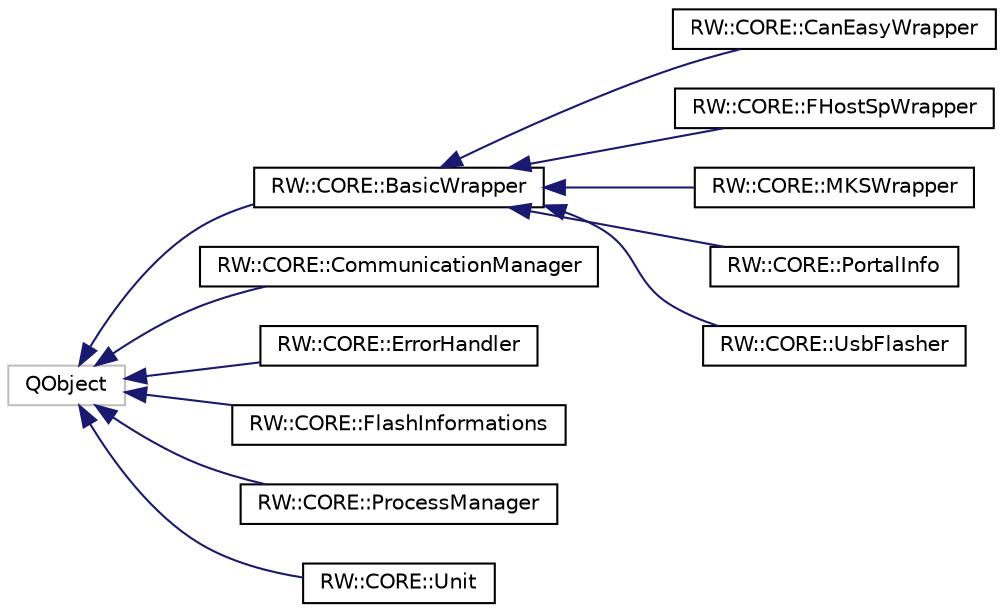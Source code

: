 digraph "Graphical Class Hierarchy"
{
  edge [fontname="Helvetica",fontsize="10",labelfontname="Helvetica",labelfontsize="10"];
  node [fontname="Helvetica",fontsize="10",shape=record];
  rankdir="LR";
  Node17 [label="QObject",height=0.2,width=0.4,color="grey75", fillcolor="white", style="filled"];
  Node17 -> Node0 [dir="back",color="midnightblue",fontsize="10",style="solid",fontname="Helvetica"];
  Node0 [label="RW::CORE::BasicWrapper",height=0.2,width=0.4,color="black", fillcolor="white", style="filled",URL="$class_r_w_1_1_c_o_r_e_1_1_basic_wrapper.html"];
  Node0 -> Node1 [dir="back",color="midnightblue",fontsize="10",style="solid",fontname="Helvetica"];
  Node1 [label="RW::CORE::CanEasyWrapper",height=0.2,width=0.4,color="black", fillcolor="white", style="filled",URL="$class_r_w_1_1_c_o_r_e_1_1_can_easy_wrapper.html"];
  Node0 -> Node2 [dir="back",color="midnightblue",fontsize="10",style="solid",fontname="Helvetica"];
  Node2 [label="RW::CORE::FHostSpWrapper",height=0.2,width=0.4,color="black", fillcolor="white", style="filled",URL="$class_r_w_1_1_c_o_r_e_1_1_f_host_sp_wrapper.html"];
  Node0 -> Node3 [dir="back",color="midnightblue",fontsize="10",style="solid",fontname="Helvetica"];
  Node3 [label="RW::CORE::MKSWrapper",height=0.2,width=0.4,color="black", fillcolor="white", style="filled",URL="$class_r_w_1_1_c_o_r_e_1_1_m_k_s_wrapper.html"];
  Node0 -> Node4 [dir="back",color="midnightblue",fontsize="10",style="solid",fontname="Helvetica"];
  Node4 [label="RW::CORE::PortalInfo",height=0.2,width=0.4,color="black", fillcolor="white", style="filled",URL="$class_r_w_1_1_c_o_r_e_1_1_portal_info.html"];
  Node0 -> Node5 [dir="back",color="midnightblue",fontsize="10",style="solid",fontname="Helvetica"];
  Node5 [label="RW::CORE::UsbFlasher",height=0.2,width=0.4,color="black", fillcolor="white", style="filled",URL="$class_r_w_1_1_c_o_r_e_1_1_usb_flasher.html"];
  Node17 -> Node24 [dir="back",color="midnightblue",fontsize="10",style="solid",fontname="Helvetica"];
  Node24 [label="RW::CORE::CommunicationManager",height=0.2,width=0.4,color="black", fillcolor="white", style="filled",URL="$class_r_w_1_1_c_o_r_e_1_1_communication_manager.html"];
  Node17 -> Node25 [dir="back",color="midnightblue",fontsize="10",style="solid",fontname="Helvetica"];
  Node25 [label="RW::CORE::ErrorHandler",height=0.2,width=0.4,color="black", fillcolor="white", style="filled",URL="$class_r_w_1_1_c_o_r_e_1_1_error_handler.html"];
  Node17 -> Node26 [dir="back",color="midnightblue",fontsize="10",style="solid",fontname="Helvetica"];
  Node26 [label="RW::CORE::FlashInformations",height=0.2,width=0.4,color="black", fillcolor="white", style="filled",URL="$class_r_w_1_1_c_o_r_e_1_1_flash_informations.html"];
  Node17 -> Node27 [dir="back",color="midnightblue",fontsize="10",style="solid",fontname="Helvetica"];
  Node27 [label="RW::CORE::ProcessManager",height=0.2,width=0.4,color="black", fillcolor="white", style="filled",URL="$class_r_w_1_1_c_o_r_e_1_1_process_manager.html"];
  Node17 -> Node28 [dir="back",color="midnightblue",fontsize="10",style="solid",fontname="Helvetica"];
  Node28 [label="RW::CORE::Unit",height=0.2,width=0.4,color="black", fillcolor="white", style="filled",URL="$class_r_w_1_1_c_o_r_e_1_1_unit.html"];
}
